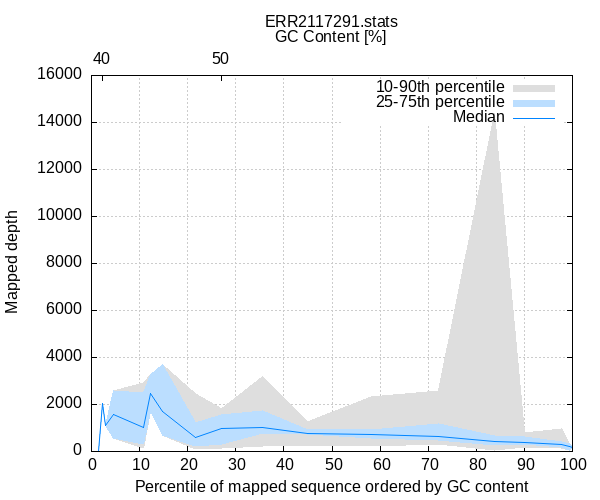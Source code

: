 
            set terminal png size 600,500 truecolor
            set output "ERR2117291-gc-depth.png"
            set grid xtics ytics y2tics back lc rgb "#cccccc"
            set ylabel "Mapped depth"
            set xlabel "Percentile of mapped sequence ordered by GC content"
            set x2label "GC Content [%]"
            set title "ERR2117291.stats" noenhanced
            set x2tics ("30" 2.326,"40" 2.326,"50" 27.132)
            set xtics nomirror
            set xrange [0.1:99.9]

            plot '-' using 1:2:3 with filledcurve lt 1 lc rgb "#dedede" t '10-90th percentile' , \
                 '-' using 1:2:3 with filledcurve lt 1 lc rgb "#bbdeff" t '25-75th percentile' , \
                 '-' using 1:2 with lines lc rgb "#0084ff" t 'Median'
        1.550	0.000	0.000
2.326	2060.256	2060.256
3.101	1119.036	1119.036
4.651	539.886	2584.584
10.853	115.554	2919.720
12.403	1686.942	3279.852
14.729	686.106	3717.780
21.705	81.054	2451.558
27.132	112.842	1837.716
35.659	226.602	3210.000
44.961	246.341	1294.127
58.140	233.172	2357.885
72.093	311.573	2582.230
83.721	58.511	14372.438
89.922	188.610	800.154
97.674	131.408	959.095
99.225	39.258	361.380
100.000	150.930	150.930
end
1.550	0.000	0.000
2.326	2060.256	2060.256
3.101	1119.036	1119.036
4.651	539.886	2584.584
10.853	283.664	2513.938
12.403	1686.942	3279.852
14.729	686.106	3717.780
21.705	191.808	1228.326
27.132	284.952	1570.212
35.659	769.524	1733.376
44.961	710.149	938.411
58.140	564.180	923.271
72.093	488.538	1209.488
83.721	236.082	676.998
89.922	298.772	628.041
97.674	153.501	407.406
99.225	39.258	361.380
100.000	150.930	150.930
end
1.550	0.000
2.326	2060.256
3.101	1119.036
4.651	1562.235
10.853	1034.268
12.403	2483.397
14.729	1697.946
21.705	578.232
27.132	963.234
35.659	1029.042
44.961	774.942
58.140	735.654
72.093	625.815
83.721	431.214
89.922	374.883
97.674	297.684
99.225	200.319
100.000	150.930
end
